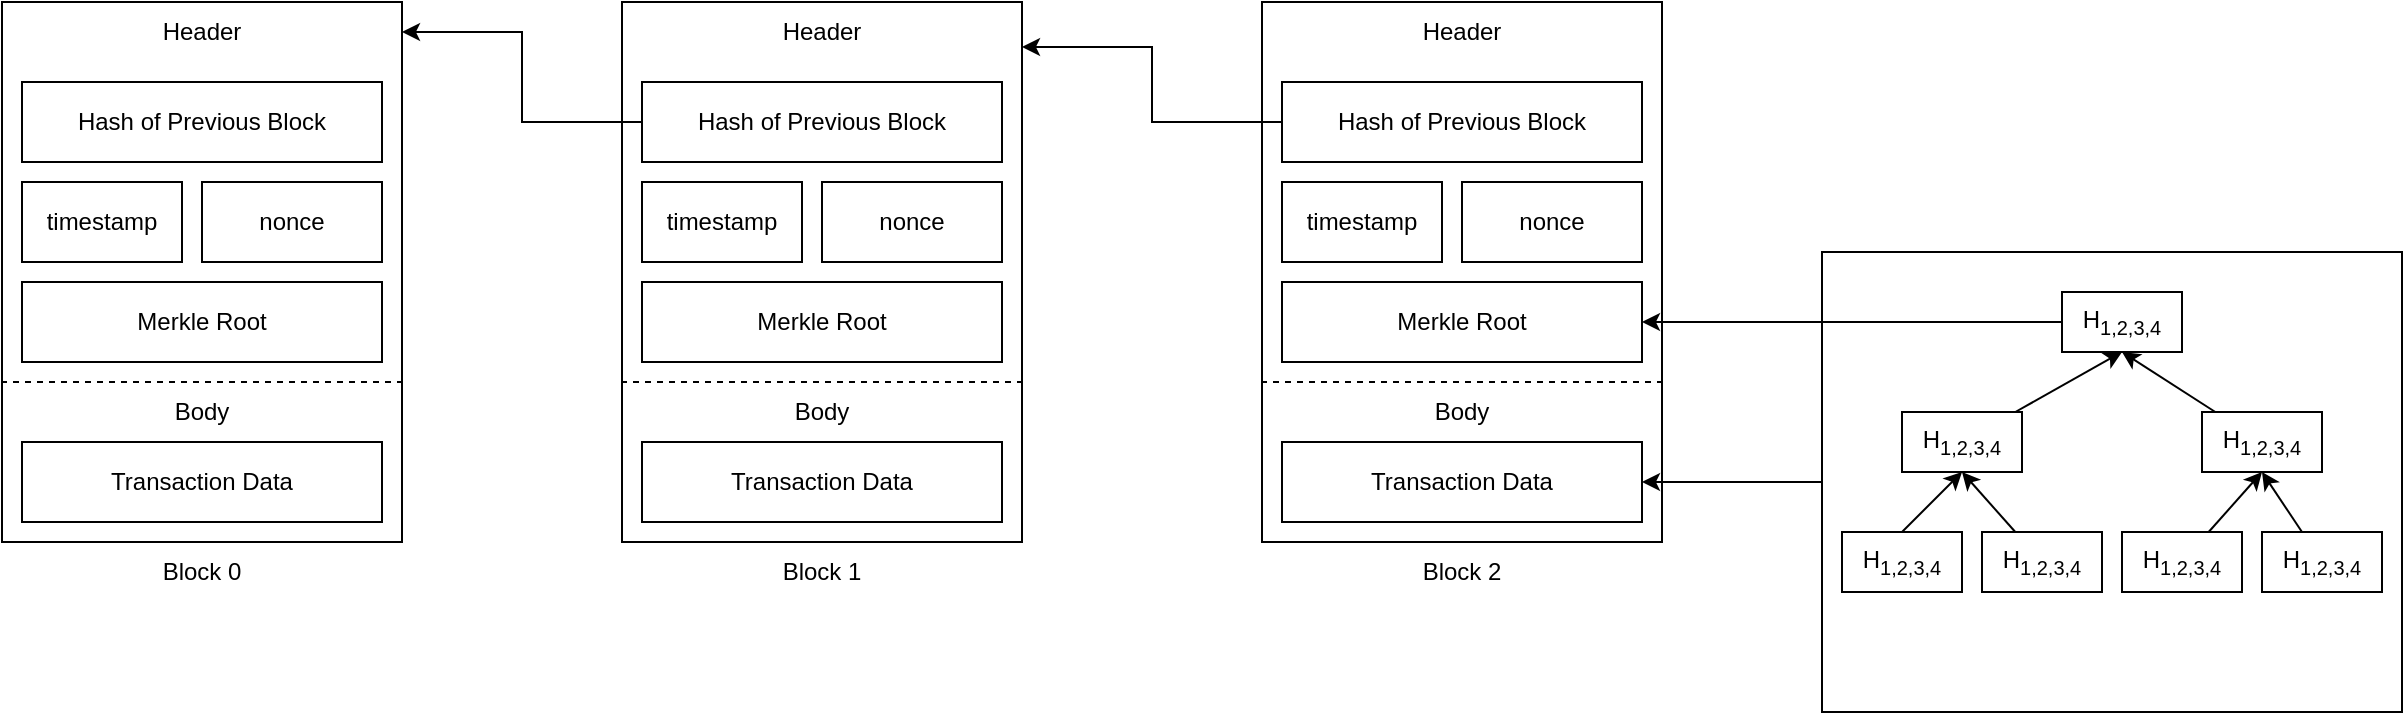 <mxfile version="24.4.10" type="device" pages="5">
  <diagram name="blockchain-structure" id="QiF7iD_ch0okL8sqs4vD">
    <mxGraphModel dx="954" dy="615" grid="1" gridSize="10" guides="1" tooltips="1" connect="1" arrows="1" fold="1" page="1" pageScale="1" pageWidth="850" pageHeight="1100" math="0" shadow="0">
      <root>
        <mxCell id="0" />
        <mxCell id="1" parent="0" />
        <mxCell id="fgdqccTBNxpFupadXma4-4" value="" style="rounded=0;whiteSpace=wrap;html=1;" parent="1" vertex="1">
          <mxGeometry x="40" y="170" width="200" height="270" as="geometry" />
        </mxCell>
        <mxCell id="fgdqccTBNxpFupadXma4-5" value="Header" style="text;html=1;align=center;verticalAlign=middle;whiteSpace=wrap;rounded=0;" parent="1" vertex="1">
          <mxGeometry x="40" y="170" width="200" height="30" as="geometry" />
        </mxCell>
        <mxCell id="fgdqccTBNxpFupadXma4-6" value="Hash of Previous Block" style="rounded=0;whiteSpace=wrap;html=1;" parent="1" vertex="1">
          <mxGeometry x="50" y="210" width="180" height="40" as="geometry" />
        </mxCell>
        <mxCell id="fgdqccTBNxpFupadXma4-7" value="timestamp" style="rounded=0;whiteSpace=wrap;html=1;" parent="1" vertex="1">
          <mxGeometry x="50" y="260" width="80" height="40" as="geometry" />
        </mxCell>
        <mxCell id="fgdqccTBNxpFupadXma4-9" value="nonce" style="rounded=0;whiteSpace=wrap;html=1;" parent="1" vertex="1">
          <mxGeometry x="140" y="260" width="90" height="40" as="geometry" />
        </mxCell>
        <mxCell id="fgdqccTBNxpFupadXma4-10" value="Merkle Root" style="rounded=0;whiteSpace=wrap;html=1;" parent="1" vertex="1">
          <mxGeometry x="50" y="310" width="180" height="40" as="geometry" />
        </mxCell>
        <mxCell id="fgdqccTBNxpFupadXma4-12" style="edgeStyle=orthogonalEdgeStyle;rounded=0;orthogonalLoop=1;jettySize=auto;html=1;exitX=0;exitY=0.75;exitDx=0;exitDy=0;entryX=1;entryY=0.75;entryDx=0;entryDy=0;endArrow=none;endFill=0;dashed=1;" parent="1" source="fgdqccTBNxpFupadXma4-4" target="fgdqccTBNxpFupadXma4-4" edge="1">
          <mxGeometry relative="1" as="geometry">
            <Array as="points">
              <mxPoint x="140" y="360" />
              <mxPoint x="140" y="360" />
            </Array>
          </mxGeometry>
        </mxCell>
        <mxCell id="fgdqccTBNxpFupadXma4-13" value="Body" style="text;html=1;align=center;verticalAlign=middle;whiteSpace=wrap;rounded=0;" parent="1" vertex="1">
          <mxGeometry x="40" y="360" width="200" height="30" as="geometry" />
        </mxCell>
        <mxCell id="fgdqccTBNxpFupadXma4-14" value="Transaction Data" style="rounded=0;whiteSpace=wrap;html=1;" parent="1" vertex="1">
          <mxGeometry x="50" y="390" width="180" height="40" as="geometry" />
        </mxCell>
        <mxCell id="fgdqccTBNxpFupadXma4-15" value="" style="rounded=0;whiteSpace=wrap;html=1;" parent="1" vertex="1">
          <mxGeometry x="350" y="170" width="200" height="270" as="geometry" />
        </mxCell>
        <mxCell id="fgdqccTBNxpFupadXma4-16" value="Header" style="text;html=1;align=center;verticalAlign=middle;whiteSpace=wrap;rounded=0;" parent="1" vertex="1">
          <mxGeometry x="350" y="170" width="200" height="30" as="geometry" />
        </mxCell>
        <mxCell id="fgdqccTBNxpFupadXma4-33" style="edgeStyle=orthogonalEdgeStyle;rounded=0;orthogonalLoop=1;jettySize=auto;html=1;entryX=1;entryY=0.5;entryDx=0;entryDy=0;" parent="1" source="fgdqccTBNxpFupadXma4-17" target="fgdqccTBNxpFupadXma4-5" edge="1">
          <mxGeometry relative="1" as="geometry" />
        </mxCell>
        <mxCell id="fgdqccTBNxpFupadXma4-17" value="Hash of Previous Block" style="rounded=0;whiteSpace=wrap;html=1;" parent="1" vertex="1">
          <mxGeometry x="360" y="210" width="180" height="40" as="geometry" />
        </mxCell>
        <mxCell id="fgdqccTBNxpFupadXma4-18" value="timestamp" style="rounded=0;whiteSpace=wrap;html=1;" parent="1" vertex="1">
          <mxGeometry x="360" y="260" width="80" height="40" as="geometry" />
        </mxCell>
        <mxCell id="fgdqccTBNxpFupadXma4-19" value="nonce" style="rounded=0;whiteSpace=wrap;html=1;" parent="1" vertex="1">
          <mxGeometry x="450" y="260" width="90" height="40" as="geometry" />
        </mxCell>
        <mxCell id="fgdqccTBNxpFupadXma4-20" value="Merkle Root" style="rounded=0;whiteSpace=wrap;html=1;" parent="1" vertex="1">
          <mxGeometry x="360" y="310" width="180" height="40" as="geometry" />
        </mxCell>
        <mxCell id="fgdqccTBNxpFupadXma4-21" style="edgeStyle=orthogonalEdgeStyle;rounded=0;orthogonalLoop=1;jettySize=auto;html=1;exitX=0;exitY=0.75;exitDx=0;exitDy=0;entryX=1;entryY=0.75;entryDx=0;entryDy=0;endArrow=none;endFill=0;dashed=1;" parent="1" source="fgdqccTBNxpFupadXma4-15" target="fgdqccTBNxpFupadXma4-15" edge="1">
          <mxGeometry relative="1" as="geometry">
            <Array as="points">
              <mxPoint x="450" y="360" />
              <mxPoint x="450" y="360" />
            </Array>
          </mxGeometry>
        </mxCell>
        <mxCell id="fgdqccTBNxpFupadXma4-22" value="Body" style="text;html=1;align=center;verticalAlign=middle;whiteSpace=wrap;rounded=0;" parent="1" vertex="1">
          <mxGeometry x="350" y="360" width="200" height="30" as="geometry" />
        </mxCell>
        <mxCell id="fgdqccTBNxpFupadXma4-23" value="Transaction Data" style="rounded=0;whiteSpace=wrap;html=1;" parent="1" vertex="1">
          <mxGeometry x="360" y="390" width="180" height="40" as="geometry" />
        </mxCell>
        <mxCell id="fgdqccTBNxpFupadXma4-24" value="" style="rounded=0;whiteSpace=wrap;html=1;" parent="1" vertex="1">
          <mxGeometry x="670" y="170" width="200" height="270" as="geometry" />
        </mxCell>
        <mxCell id="fgdqccTBNxpFupadXma4-25" value="Header" style="text;html=1;align=center;verticalAlign=middle;whiteSpace=wrap;rounded=0;" parent="1" vertex="1">
          <mxGeometry x="670" y="170" width="200" height="30" as="geometry" />
        </mxCell>
        <mxCell id="fgdqccTBNxpFupadXma4-34" style="edgeStyle=orthogonalEdgeStyle;rounded=0;orthogonalLoop=1;jettySize=auto;html=1;entryX=1;entryY=0.75;entryDx=0;entryDy=0;" parent="1" source="fgdqccTBNxpFupadXma4-26" target="fgdqccTBNxpFupadXma4-16" edge="1">
          <mxGeometry relative="1" as="geometry" />
        </mxCell>
        <mxCell id="fgdqccTBNxpFupadXma4-26" value="Hash of Previous Block" style="rounded=0;whiteSpace=wrap;html=1;" parent="1" vertex="1">
          <mxGeometry x="680" y="210" width="180" height="40" as="geometry" />
        </mxCell>
        <mxCell id="fgdqccTBNxpFupadXma4-27" value="timestamp" style="rounded=0;whiteSpace=wrap;html=1;" parent="1" vertex="1">
          <mxGeometry x="680" y="260" width="80" height="40" as="geometry" />
        </mxCell>
        <mxCell id="fgdqccTBNxpFupadXma4-28" value="nonce" style="rounded=0;whiteSpace=wrap;html=1;" parent="1" vertex="1">
          <mxGeometry x="770" y="260" width="90" height="40" as="geometry" />
        </mxCell>
        <mxCell id="fgdqccTBNxpFupadXma4-29" value="Merkle Root" style="rounded=0;whiteSpace=wrap;html=1;" parent="1" vertex="1">
          <mxGeometry x="680" y="310" width="180" height="40" as="geometry" />
        </mxCell>
        <mxCell id="fgdqccTBNxpFupadXma4-30" style="edgeStyle=orthogonalEdgeStyle;rounded=0;orthogonalLoop=1;jettySize=auto;html=1;exitX=0;exitY=0.75;exitDx=0;exitDy=0;entryX=1;entryY=0.75;entryDx=0;entryDy=0;endArrow=none;endFill=0;dashed=1;" parent="1" source="fgdqccTBNxpFupadXma4-24" target="fgdqccTBNxpFupadXma4-24" edge="1">
          <mxGeometry relative="1" as="geometry">
            <Array as="points">
              <mxPoint x="770" y="360" />
              <mxPoint x="770" y="360" />
            </Array>
          </mxGeometry>
        </mxCell>
        <mxCell id="fgdqccTBNxpFupadXma4-31" value="Body" style="text;html=1;align=center;verticalAlign=middle;whiteSpace=wrap;rounded=0;" parent="1" vertex="1">
          <mxGeometry x="670" y="360" width="200" height="30" as="geometry" />
        </mxCell>
        <mxCell id="fgdqccTBNxpFupadXma4-32" value="Transaction Data" style="rounded=0;whiteSpace=wrap;html=1;" parent="1" vertex="1">
          <mxGeometry x="680" y="390" width="180" height="40" as="geometry" />
        </mxCell>
        <mxCell id="fgdqccTBNxpFupadXma4-50" style="edgeStyle=orthogonalEdgeStyle;rounded=0;orthogonalLoop=1;jettySize=auto;html=1;entryX=1;entryY=0.5;entryDx=0;entryDy=0;" parent="1" source="fgdqccTBNxpFupadXma4-35" target="fgdqccTBNxpFupadXma4-32" edge="1">
          <mxGeometry relative="1" as="geometry" />
        </mxCell>
        <mxCell id="fgdqccTBNxpFupadXma4-35" value="" style="rounded=0;whiteSpace=wrap;html=1;" parent="1" vertex="1">
          <mxGeometry x="950" y="295" width="290" height="230" as="geometry" />
        </mxCell>
        <mxCell id="fgdqccTBNxpFupadXma4-49" style="edgeStyle=orthogonalEdgeStyle;rounded=0;orthogonalLoop=1;jettySize=auto;html=1;entryX=1;entryY=0.5;entryDx=0;entryDy=0;" parent="1" source="fgdqccTBNxpFupadXma4-36" target="fgdqccTBNxpFupadXma4-29" edge="1">
          <mxGeometry relative="1" as="geometry" />
        </mxCell>
        <mxCell id="fgdqccTBNxpFupadXma4-36" value="H&lt;sub&gt;1,2,3,4&lt;/sub&gt;" style="rounded=0;whiteSpace=wrap;html=1;" parent="1" vertex="1">
          <mxGeometry x="1070" y="315" width="60" height="30" as="geometry" />
        </mxCell>
        <mxCell id="fgdqccTBNxpFupadXma4-47" style="rounded=0;orthogonalLoop=1;jettySize=auto;html=1;entryX=0.5;entryY=1;entryDx=0;entryDy=0;" parent="1" source="fgdqccTBNxpFupadXma4-37" target="fgdqccTBNxpFupadXma4-36" edge="1">
          <mxGeometry relative="1" as="geometry" />
        </mxCell>
        <mxCell id="fgdqccTBNxpFupadXma4-37" value="H&lt;sub&gt;1,2,3,4&lt;/sub&gt;" style="rounded=0;whiteSpace=wrap;html=1;" parent="1" vertex="1">
          <mxGeometry x="990" y="375" width="60" height="30" as="geometry" />
        </mxCell>
        <mxCell id="fgdqccTBNxpFupadXma4-48" style="rounded=0;orthogonalLoop=1;jettySize=auto;html=1;" parent="1" source="fgdqccTBNxpFupadXma4-38" edge="1">
          <mxGeometry relative="1" as="geometry">
            <mxPoint x="1100" y="345" as="targetPoint" />
          </mxGeometry>
        </mxCell>
        <mxCell id="fgdqccTBNxpFupadXma4-38" value="H&lt;sub&gt;1,2,3,4&lt;/sub&gt;" style="rounded=0;whiteSpace=wrap;html=1;" parent="1" vertex="1">
          <mxGeometry x="1140" y="375" width="60" height="30" as="geometry" />
        </mxCell>
        <mxCell id="fgdqccTBNxpFupadXma4-43" style="rounded=0;orthogonalLoop=1;jettySize=auto;html=1;exitX=0.5;exitY=0;exitDx=0;exitDy=0;entryX=0.5;entryY=1;entryDx=0;entryDy=0;" parent="1" source="fgdqccTBNxpFupadXma4-39" target="fgdqccTBNxpFupadXma4-37" edge="1">
          <mxGeometry relative="1" as="geometry" />
        </mxCell>
        <mxCell id="fgdqccTBNxpFupadXma4-39" value="H&lt;sub&gt;1,2,3,4&lt;/sub&gt;" style="rounded=0;whiteSpace=wrap;html=1;" parent="1" vertex="1">
          <mxGeometry x="960" y="435" width="60" height="30" as="geometry" />
        </mxCell>
        <mxCell id="fgdqccTBNxpFupadXma4-44" style="rounded=0;orthogonalLoop=1;jettySize=auto;html=1;entryX=0.5;entryY=1;entryDx=0;entryDy=0;" parent="1" source="fgdqccTBNxpFupadXma4-40" target="fgdqccTBNxpFupadXma4-37" edge="1">
          <mxGeometry relative="1" as="geometry" />
        </mxCell>
        <mxCell id="fgdqccTBNxpFupadXma4-40" value="H&lt;sub&gt;1,2,3,4&lt;/sub&gt;" style="rounded=0;whiteSpace=wrap;html=1;" parent="1" vertex="1">
          <mxGeometry x="1030" y="435" width="60" height="30" as="geometry" />
        </mxCell>
        <mxCell id="fgdqccTBNxpFupadXma4-45" style="rounded=0;orthogonalLoop=1;jettySize=auto;html=1;entryX=0.5;entryY=1;entryDx=0;entryDy=0;" parent="1" source="fgdqccTBNxpFupadXma4-41" target="fgdqccTBNxpFupadXma4-38" edge="1">
          <mxGeometry relative="1" as="geometry" />
        </mxCell>
        <mxCell id="fgdqccTBNxpFupadXma4-41" value="H&lt;sub&gt;1,2,3,4&lt;/sub&gt;" style="rounded=0;whiteSpace=wrap;html=1;" parent="1" vertex="1">
          <mxGeometry x="1100" y="435" width="60" height="30" as="geometry" />
        </mxCell>
        <mxCell id="fgdqccTBNxpFupadXma4-46" style="rounded=0;orthogonalLoop=1;jettySize=auto;html=1;" parent="1" source="fgdqccTBNxpFupadXma4-42" edge="1">
          <mxGeometry relative="1" as="geometry">
            <mxPoint x="1170" y="405" as="targetPoint" />
          </mxGeometry>
        </mxCell>
        <mxCell id="fgdqccTBNxpFupadXma4-42" value="H&lt;sub&gt;1,2,3,4&lt;/sub&gt;" style="rounded=0;whiteSpace=wrap;html=1;" parent="1" vertex="1">
          <mxGeometry x="1170" y="435" width="60" height="30" as="geometry" />
        </mxCell>
        <mxCell id="fgdqccTBNxpFupadXma4-51" value="Block 0" style="text;html=1;align=center;verticalAlign=middle;whiteSpace=wrap;rounded=0;" parent="1" vertex="1">
          <mxGeometry x="40" y="440" width="200" height="30" as="geometry" />
        </mxCell>
        <mxCell id="fgdqccTBNxpFupadXma4-52" value="Block 1" style="text;html=1;align=center;verticalAlign=middle;whiteSpace=wrap;rounded=0;" parent="1" vertex="1">
          <mxGeometry x="350" y="440" width="200" height="30" as="geometry" />
        </mxCell>
        <mxCell id="fgdqccTBNxpFupadXma4-53" value="Block 2" style="text;html=1;align=center;verticalAlign=middle;whiteSpace=wrap;rounded=0;" parent="1" vertex="1">
          <mxGeometry x="670" y="440" width="200" height="30" as="geometry" />
        </mxCell>
      </root>
    </mxGraphModel>
  </diagram>
  <diagram id="cXF4co5SehNUXvBIv5jW" name="contract">
    <mxGraphModel dx="954" dy="615" grid="1" gridSize="10" guides="1" tooltips="1" connect="1" arrows="1" fold="1" page="1" pageScale="1" pageWidth="850" pageHeight="1100" math="0" shadow="0">
      <root>
        <mxCell id="0" />
        <mxCell id="1" parent="0" />
        <mxCell id="LbyZZ55UxZaOrSsEbHI2-1" value="" style="rounded=1;whiteSpace=wrap;html=1;glass=0;" parent="1" vertex="1">
          <mxGeometry x="70" y="140" width="270" height="230" as="geometry" />
        </mxCell>
        <mxCell id="LbyZZ55UxZaOrSsEbHI2-2" value="Storage" style="shape=cylinder3;whiteSpace=wrap;html=1;boundedLbl=1;backgroundOutline=1;size=15;" parent="1" vertex="1">
          <mxGeometry x="210" y="210" width="120" height="140" as="geometry" />
        </mxCell>
        <mxCell id="LbyZZ55UxZaOrSsEbHI2-3" value="Bytecode" style="shape=note;size=20;whiteSpace=wrap;html=1;" parent="1" vertex="1">
          <mxGeometry x="80" y="210" width="100" height="130" as="geometry" />
        </mxCell>
        <mxCell id="LbyZZ55UxZaOrSsEbHI2-4" value="Smart contract" style="text;html=1;align=center;verticalAlign=middle;whiteSpace=wrap;rounded=0;" parent="1" vertex="1">
          <mxGeometry x="80" y="150" width="250" height="30" as="geometry" />
        </mxCell>
      </root>
    </mxGraphModel>
  </diagram>
  <diagram id="TT177aMrl5UQK0Amb3ta" name="bundler">
    <mxGraphModel dx="1804" dy="615" grid="1" gridSize="10" guides="1" tooltips="1" connect="1" arrows="1" fold="1" page="1" pageScale="1" pageWidth="850" pageHeight="1100" math="0" shadow="0">
      <root>
        <mxCell id="0" />
        <mxCell id="1" parent="0" />
        <mxCell id="wLdL2Q7jRbDA0VxHiPzM-47" value="" style="rounded=0;whiteSpace=wrap;html=1;" parent="1" vertex="1">
          <mxGeometry x="550" y="430" width="260" height="140" as="geometry" />
        </mxCell>
        <mxCell id="wLdL2Q7jRbDA0VxHiPzM-4" value="" style="sketch=0;outlineConnect=0;fontColor=#232F3E;gradientColor=none;fillColor=#232F3D;strokeColor=none;dashed=0;verticalLabelPosition=bottom;verticalAlign=top;align=center;html=1;fontSize=12;fontStyle=0;aspect=fixed;pointerEvents=1;shape=mxgraph.aws4.source_code;" parent="1" vertex="1">
          <mxGeometry x="50" y="210" width="29.23" height="40" as="geometry" />
        </mxCell>
        <mxCell id="wLdL2Q7jRbDA0VxHiPzM-5" value="" style="sketch=0;outlineConnect=0;fontColor=#232F3E;gradientColor=none;fillColor=#232F3D;strokeColor=none;dashed=0;verticalLabelPosition=bottom;verticalAlign=top;align=center;html=1;fontSize=12;fontStyle=0;aspect=fixed;pointerEvents=1;shape=mxgraph.aws4.source_code;" parent="1" vertex="1">
          <mxGeometry x="100" y="210" width="29.23" height="40" as="geometry" />
        </mxCell>
        <mxCell id="wLdL2Q7jRbDA0VxHiPzM-6" value="" style="sketch=0;outlineConnect=0;fontColor=#232F3E;gradientColor=none;fillColor=#232F3D;strokeColor=none;dashed=0;verticalLabelPosition=bottom;verticalAlign=top;align=center;html=1;fontSize=12;fontStyle=0;aspect=fixed;pointerEvents=1;shape=mxgraph.aws4.source_code;" parent="1" vertex="1">
          <mxGeometry x="150.38" y="210" width="29.23" height="40" as="geometry" />
        </mxCell>
        <mxCell id="wLdL2Q7jRbDA0VxHiPzM-7" value="" style="sketch=0;outlineConnect=0;fontColor=#232F3E;gradientColor=none;fillColor=#232F3D;strokeColor=none;dashed=0;verticalLabelPosition=bottom;verticalAlign=top;align=center;html=1;fontSize=12;fontStyle=0;aspect=fixed;pointerEvents=1;shape=mxgraph.aws4.source_code;" parent="1" vertex="1">
          <mxGeometry x="200" y="210" width="29.23" height="40" as="geometry" />
        </mxCell>
        <mxCell id="wLdL2Q7jRbDA0VxHiPzM-8" value="" style="html=1;verticalLabelPosition=bottom;align=center;labelBackgroundColor=#ffffff;verticalAlign=top;strokeWidth=2;strokeColor=#0080F0;shadow=0;dashed=0;shape=mxgraph.ios7.icons.user;" parent="1" vertex="1">
          <mxGeometry x="370" y="215" width="30" height="30" as="geometry" />
        </mxCell>
        <mxCell id="wLdL2Q7jRbDA0VxHiPzM-16" style="edgeStyle=orthogonalEdgeStyle;rounded=0;orthogonalLoop=1;jettySize=auto;html=1;" parent="1" source="wLdL2Q7jRbDA0VxHiPzM-9" target="wLdL2Q7jRbDA0VxHiPzM-6" edge="1">
          <mxGeometry relative="1" as="geometry">
            <Array as="points">
              <mxPoint x="430" y="290" />
              <mxPoint x="165" y="290" />
            </Array>
          </mxGeometry>
        </mxCell>
        <mxCell id="wLdL2Q7jRbDA0VxHiPzM-9" value="" style="html=1;verticalLabelPosition=bottom;align=center;labelBackgroundColor=#ffffff;verticalAlign=top;strokeWidth=2;strokeColor=#0080F0;shadow=0;dashed=0;shape=mxgraph.ios7.icons.user;" parent="1" vertex="1">
          <mxGeometry x="415" y="215" width="30" height="30" as="geometry" />
        </mxCell>
        <mxCell id="wLdL2Q7jRbDA0VxHiPzM-17" style="edgeStyle=orthogonalEdgeStyle;rounded=0;orthogonalLoop=1;jettySize=auto;html=1;" parent="1" source="wLdL2Q7jRbDA0VxHiPzM-10" target="wLdL2Q7jRbDA0VxHiPzM-5" edge="1">
          <mxGeometry relative="1" as="geometry">
            <Array as="points">
              <mxPoint x="475" y="310" />
              <mxPoint x="115" y="310" />
            </Array>
          </mxGeometry>
        </mxCell>
        <mxCell id="wLdL2Q7jRbDA0VxHiPzM-10" value="" style="html=1;verticalLabelPosition=bottom;align=center;labelBackgroundColor=#ffffff;verticalAlign=top;strokeWidth=2;strokeColor=#0080F0;shadow=0;dashed=0;shape=mxgraph.ios7.icons.user;" parent="1" vertex="1">
          <mxGeometry x="460" y="215" width="30" height="30" as="geometry" />
        </mxCell>
        <mxCell id="wLdL2Q7jRbDA0VxHiPzM-18" style="edgeStyle=orthogonalEdgeStyle;rounded=0;orthogonalLoop=1;jettySize=auto;html=1;" parent="1" source="wLdL2Q7jRbDA0VxHiPzM-11" target="wLdL2Q7jRbDA0VxHiPzM-4" edge="1">
          <mxGeometry relative="1" as="geometry">
            <Array as="points">
              <mxPoint x="520" y="330" />
              <mxPoint x="65" y="330" />
            </Array>
          </mxGeometry>
        </mxCell>
        <mxCell id="wLdL2Q7jRbDA0VxHiPzM-11" value="" style="html=1;verticalLabelPosition=bottom;align=center;labelBackgroundColor=#ffffff;verticalAlign=top;strokeWidth=2;strokeColor=#0080F0;shadow=0;dashed=0;shape=mxgraph.ios7.icons.user;" parent="1" vertex="1">
          <mxGeometry x="505" y="215" width="30" height="30" as="geometry" />
        </mxCell>
        <mxCell id="wLdL2Q7jRbDA0VxHiPzM-14" style="edgeStyle=orthogonalEdgeStyle;rounded=0;orthogonalLoop=1;jettySize=auto;html=1;" parent="1" source="wLdL2Q7jRbDA0VxHiPzM-8" target="wLdL2Q7jRbDA0VxHiPzM-7" edge="1">
          <mxGeometry relative="1" as="geometry">
            <Array as="points">
              <mxPoint x="290" y="230" />
              <mxPoint x="290" y="230" />
            </Array>
          </mxGeometry>
        </mxCell>
        <mxCell id="wLdL2Q7jRbDA0VxHiPzM-41" style="edgeStyle=orthogonalEdgeStyle;rounded=0;orthogonalLoop=1;jettySize=auto;html=1;entryX=0;entryY=0.5;entryDx=0;entryDy=0;" parent="1" source="wLdL2Q7jRbDA0VxHiPzM-19" target="wLdL2Q7jRbDA0VxHiPzM-23" edge="1">
          <mxGeometry relative="1" as="geometry" />
        </mxCell>
        <mxCell id="wLdL2Q7jRbDA0VxHiPzM-19" value="" style="html=1;whiteSpace=wrap;shape=isoCube2;backgroundOutline=1;isoAngle=15;" parent="1" vertex="1">
          <mxGeometry x="-10" y="460" width="80" height="80" as="geometry" />
        </mxCell>
        <mxCell id="wLdL2Q7jRbDA0VxHiPzM-21" style="edgeStyle=orthogonalEdgeStyle;rounded=0;orthogonalLoop=1;jettySize=auto;html=1;entryX=0.5;entryY=0;entryDx=0;entryDy=0;entryPerimeter=0;" parent="1" target="wLdL2Q7jRbDA0VxHiPzM-19" edge="1">
          <mxGeometry relative="1" as="geometry">
            <mxPoint x="30" y="270" as="sourcePoint" />
            <Array as="points">
              <mxPoint x="30" y="310" />
              <mxPoint x="30" y="310" />
            </Array>
          </mxGeometry>
        </mxCell>
        <mxCell id="wLdL2Q7jRbDA0VxHiPzM-52" style="edgeStyle=orthogonalEdgeStyle;rounded=0;orthogonalLoop=1;jettySize=auto;html=1;entryX=0;entryY=0.5;entryDx=0;entryDy=0;" parent="1" source="wLdL2Q7jRbDA0VxHiPzM-23" target="wLdL2Q7jRbDA0VxHiPzM-47" edge="1">
          <mxGeometry relative="1" as="geometry" />
        </mxCell>
        <mxCell id="wLdL2Q7jRbDA0VxHiPzM-23" value="Bundle transaction" style="swimlane;whiteSpace=wrap;html=1;" parent="1" vertex="1">
          <mxGeometry x="229.23" y="430" width="240" height="140" as="geometry" />
        </mxCell>
        <mxCell id="wLdL2Q7jRbDA0VxHiPzM-24" value="" style="sketch=0;outlineConnect=0;fontColor=#232F3E;gradientColor=none;fillColor=#232F3D;strokeColor=none;dashed=0;verticalLabelPosition=bottom;verticalAlign=top;align=center;html=1;fontSize=12;fontStyle=0;aspect=fixed;pointerEvents=1;shape=mxgraph.aws4.source_code;" parent="wLdL2Q7jRbDA0VxHiPzM-23" vertex="1">
          <mxGeometry x="45.39" y="80" width="29.23" height="40" as="geometry" />
        </mxCell>
        <mxCell id="wLdL2Q7jRbDA0VxHiPzM-25" value="" style="sketch=0;outlineConnect=0;fontColor=#232F3E;gradientColor=none;fillColor=#232F3D;strokeColor=none;dashed=0;verticalLabelPosition=bottom;verticalAlign=top;align=center;html=1;fontSize=12;fontStyle=0;aspect=fixed;pointerEvents=1;shape=mxgraph.aws4.source_code;" parent="wLdL2Q7jRbDA0VxHiPzM-23" vertex="1">
          <mxGeometry x="85.39" y="80" width="29.23" height="40" as="geometry" />
        </mxCell>
        <mxCell id="wLdL2Q7jRbDA0VxHiPzM-26" value="" style="sketch=0;outlineConnect=0;fontColor=#232F3E;gradientColor=none;fillColor=#232F3D;strokeColor=none;dashed=0;verticalLabelPosition=bottom;verticalAlign=top;align=center;html=1;fontSize=12;fontStyle=0;aspect=fixed;pointerEvents=1;shape=mxgraph.aws4.source_code;" parent="wLdL2Q7jRbDA0VxHiPzM-23" vertex="1">
          <mxGeometry x="125.39" y="80" width="29.23" height="40" as="geometry" />
        </mxCell>
        <mxCell id="wLdL2Q7jRbDA0VxHiPzM-27" value="" style="sketch=0;outlineConnect=0;fontColor=#232F3E;gradientColor=none;fillColor=#232F3D;strokeColor=none;dashed=0;verticalLabelPosition=bottom;verticalAlign=top;align=center;html=1;fontSize=12;fontStyle=0;aspect=fixed;pointerEvents=1;shape=mxgraph.aws4.source_code;" parent="wLdL2Q7jRbDA0VxHiPzM-23" vertex="1">
          <mxGeometry x="165.39" y="80" width="29.23" height="40" as="geometry" />
        </mxCell>
        <mxCell id="wLdL2Q7jRbDA0VxHiPzM-42" value="User operation" style="text;html=1;align=center;verticalAlign=middle;whiteSpace=wrap;rounded=0;" parent="wLdL2Q7jRbDA0VxHiPzM-23" vertex="1">
          <mxGeometry y="30" width="240" height="30" as="geometry" />
        </mxCell>
        <mxCell id="wLdL2Q7jRbDA0VxHiPzM-33" value="User operation mempool" style="swimlane;whiteSpace=wrap;html=1;" parent="1" vertex="1">
          <mxGeometry x="10" y="130" width="240" height="140" as="geometry" />
        </mxCell>
        <mxCell id="wLdL2Q7jRbDA0VxHiPzM-38" value="User operation" style="text;html=1;align=center;verticalAlign=middle;whiteSpace=wrap;rounded=0;" parent="wLdL2Q7jRbDA0VxHiPzM-33" vertex="1">
          <mxGeometry y="30" width="240" height="30" as="geometry" />
        </mxCell>
        <mxCell id="wLdL2Q7jRbDA0VxHiPzM-39" value="User" style="text;html=1;align=center;verticalAlign=middle;whiteSpace=wrap;rounded=0;" parent="1" vertex="1">
          <mxGeometry x="360" y="170" width="60" height="30" as="geometry" />
        </mxCell>
        <mxCell id="wLdL2Q7jRbDA0VxHiPzM-43" value="&lt;b&gt;Bundler&lt;/b&gt;" style="text;html=1;align=center;verticalAlign=middle;whiteSpace=wrap;rounded=0;" parent="1" vertex="1">
          <mxGeometry y="550" width="60" height="30" as="geometry" />
        </mxCell>
        <mxCell id="wLdL2Q7jRbDA0VxHiPzM-44" value="" style="html=1;whiteSpace=wrap;shape=isoCube2;backgroundOutline=1;isoAngle=15;" parent="1" vertex="1">
          <mxGeometry x="570" y="510" width="50" height="50" as="geometry" />
        </mxCell>
        <mxCell id="wLdL2Q7jRbDA0VxHiPzM-48" value="" style="html=1;whiteSpace=wrap;shape=isoCube2;backgroundOutline=1;isoAngle=15;" parent="1" vertex="1">
          <mxGeometry x="630" y="510" width="50" height="50" as="geometry" />
        </mxCell>
        <mxCell id="wLdL2Q7jRbDA0VxHiPzM-49" value="" style="html=1;whiteSpace=wrap;shape=isoCube2;backgroundOutline=1;isoAngle=15;" parent="1" vertex="1">
          <mxGeometry x="690" y="510" width="50" height="50" as="geometry" />
        </mxCell>
        <mxCell id="wLdL2Q7jRbDA0VxHiPzM-50" value="" style="html=1;whiteSpace=wrap;shape=isoCube2;backgroundOutline=1;isoAngle=15;" parent="1" vertex="1">
          <mxGeometry x="750" y="510" width="50" height="50" as="geometry" />
        </mxCell>
        <mxCell id="wLdL2Q7jRbDA0VxHiPzM-51" value="Blockchain" style="text;html=1;align=center;verticalAlign=middle;whiteSpace=wrap;rounded=0;" parent="1" vertex="1">
          <mxGeometry x="560" y="440" width="240" height="30" as="geometry" />
        </mxCell>
      </root>
    </mxGraphModel>
  </diagram>
  <diagram id="fLHUrGlUSGBCMtStWMzJ" name="account">
    <mxGraphModel dx="954" dy="615" grid="1" gridSize="10" guides="1" tooltips="1" connect="1" arrows="1" fold="1" page="1" pageScale="1" pageWidth="850" pageHeight="1100" math="0" shadow="0">
      <root>
        <mxCell id="0" />
        <mxCell id="1" parent="0" />
        <mxCell id="WGqHPpoZusR-Mju0BPGI-11" value="" style="rounded=0;whiteSpace=wrap;html=1;" parent="1" vertex="1">
          <mxGeometry x="400" y="160" width="210" height="220" as="geometry" />
        </mxCell>
        <mxCell id="WGqHPpoZusR-Mju0BPGI-1" value="" style="rounded=0;whiteSpace=wrap;html=1;" parent="1" vertex="1">
          <mxGeometry x="80" y="160" width="250" height="220" as="geometry" />
        </mxCell>
        <mxCell id="WGqHPpoZusR-Mju0BPGI-18" style="edgeStyle=orthogonalEdgeStyle;rounded=0;orthogonalLoop=1;jettySize=auto;html=1;entryX=0.5;entryY=1;entryDx=0;entryDy=0;" parent="1" source="WGqHPpoZusR-Mju0BPGI-5" target="WGqHPpoZusR-Mju0BPGI-6" edge="1">
          <mxGeometry relative="1" as="geometry" />
        </mxCell>
        <mxCell id="WGqHPpoZusR-Mju0BPGI-5" value="Private key" style="rounded=0;whiteSpace=wrap;html=1;" parent="1" vertex="1">
          <mxGeometry x="90" y="340" width="90" height="30" as="geometry" />
        </mxCell>
        <mxCell id="WGqHPpoZusR-Mju0BPGI-19" style="edgeStyle=orthogonalEdgeStyle;rounded=0;orthogonalLoop=1;jettySize=auto;html=1;" parent="1" source="WGqHPpoZusR-Mju0BPGI-6" target="WGqHPpoZusR-Mju0BPGI-7" edge="1">
          <mxGeometry relative="1" as="geometry" />
        </mxCell>
        <mxCell id="WGqHPpoZusR-Mju0BPGI-6" value="Public key" style="rounded=0;whiteSpace=wrap;html=1;" parent="1" vertex="1">
          <mxGeometry x="90" y="280" width="90" height="30" as="geometry" />
        </mxCell>
        <mxCell id="WGqHPpoZusR-Mju0BPGI-7" value="Address" style="rounded=0;whiteSpace=wrap;html=1;" parent="1" vertex="1">
          <mxGeometry x="90" y="220" width="90" height="30" as="geometry" />
        </mxCell>
        <mxCell id="WGqHPpoZusR-Mju0BPGI-8" value="" style="rounded=1;whiteSpace=wrap;html=1;dashed=1;" parent="1" vertex="1">
          <mxGeometry x="200" y="220" width="120" height="150" as="geometry" />
        </mxCell>
        <mxCell id="WGqHPpoZusR-Mju0BPGI-17" style="edgeStyle=orthogonalEdgeStyle;rounded=0;orthogonalLoop=1;jettySize=auto;html=1;entryX=0;entryY=0.5;entryDx=0;entryDy=0;" parent="1" source="WGqHPpoZusR-Mju0BPGI-9" target="WGqHPpoZusR-Mju0BPGI-12" edge="1">
          <mxGeometry relative="1" as="geometry" />
        </mxCell>
        <mxCell id="WGqHPpoZusR-Mju0BPGI-9" value="Nonce" style="text;html=1;align=center;verticalAlign=middle;whiteSpace=wrap;rounded=0;" parent="1" vertex="1">
          <mxGeometry x="220" y="235" width="80" height="30" as="geometry" />
        </mxCell>
        <mxCell id="WGqHPpoZusR-Mju0BPGI-10" value="Balance" style="text;html=1;align=center;verticalAlign=middle;whiteSpace=wrap;rounded=0;" parent="1" vertex="1">
          <mxGeometry x="220" y="270" width="80" height="30" as="geometry" />
        </mxCell>
        <mxCell id="WGqHPpoZusR-Mju0BPGI-12" value="Address" style="rounded=0;whiteSpace=wrap;html=1;" parent="1" vertex="1">
          <mxGeometry x="480" y="235" width="90" height="30" as="geometry" />
        </mxCell>
        <mxCell id="WGqHPpoZusR-Mju0BPGI-13" value="Storage" style="shape=cylinder3;whiteSpace=wrap;html=1;boundedLbl=1;backgroundOutline=1;size=15;" parent="1" vertex="1">
          <mxGeometry x="410" y="300" width="60" height="70" as="geometry" />
        </mxCell>
        <mxCell id="WGqHPpoZusR-Mju0BPGI-14" value="Code" style="shape=note;size=20;whiteSpace=wrap;html=1;" parent="1" vertex="1">
          <mxGeometry x="530" y="297.5" width="70" height="75" as="geometry" />
        </mxCell>
        <mxCell id="WGqHPpoZusR-Mju0BPGI-15" value="EOA" style="text;html=1;align=center;verticalAlign=middle;whiteSpace=wrap;rounded=0;" parent="1" vertex="1">
          <mxGeometry x="90" y="170" width="230" height="30" as="geometry" />
        </mxCell>
        <mxCell id="WGqHPpoZusR-Mju0BPGI-16" value="Contract account" style="text;html=1;align=center;verticalAlign=middle;whiteSpace=wrap;rounded=0;" parent="1" vertex="1">
          <mxGeometry x="410" y="170" width="190" height="30" as="geometry" />
        </mxCell>
      </root>
    </mxGraphModel>
  </diagram>
  <diagram id="4ZAqbjOQz8FWC8oA7JAi" name="general-usecase-diagram">
    <mxGraphModel dx="1272" dy="820" grid="1" gridSize="10" guides="1" tooltips="1" connect="1" arrows="1" fold="1" page="1" pageScale="1" pageWidth="850" pageHeight="1100" math="0" shadow="0">
      <root>
        <mxCell id="0" />
        <mxCell id="1" parent="0" />
        <mxCell id="ZFsh0ZLvRxzmrxNl8O5X-1" value="Genral use case diagram" style="shape=umlFrame;whiteSpace=wrap;html=1;pointerEvents=0;recursiveResize=0;container=1;collapsible=0;width=170;height=40;" parent="1" vertex="1">
          <mxGeometry x="300" y="250" width="500" height="480" as="geometry" />
        </mxCell>
        <mxCell id="ZFsh0ZLvRxzmrxNl8O5X-10" value="connect wallet" style="ellipse;whiteSpace=wrap;html=1;" parent="ZFsh0ZLvRxzmrxNl8O5X-1" vertex="1">
          <mxGeometry x="300" y="10" width="100" height="60" as="geometry" />
        </mxCell>
        <mxCell id="Im8O1zPcgEDNn3PiCOfW-2" value="Send assets" style="ellipse;whiteSpace=wrap;html=1;" parent="ZFsh0ZLvRxzmrxNl8O5X-1" vertex="1">
          <mxGeometry x="230" y="400" width="100" height="60" as="geometry" />
        </mxCell>
        <mxCell id="Im8O1zPcgEDNn3PiCOfW-8" value="Submit new owner" style="ellipse;whiteSpace=wrap;html=1;" parent="ZFsh0ZLvRxzmrxNl8O5X-1" vertex="1">
          <mxGeometry x="160" y="270" width="100" height="60" as="geometry" />
        </mxCell>
        <mxCell id="Im8O1zPcgEDNn3PiCOfW-11" value="Generate proof" style="ellipse;whiteSpace=wrap;html=1;" parent="ZFsh0ZLvRxzmrxNl8O5X-1" vertex="1">
          <mxGeometry x="30" y="370" width="100" height="60" as="geometry" />
        </mxCell>
        <mxCell id="Im8O1zPcgEDNn3PiCOfW-13" value="Confirm change owner using proof provided by guardian" style="ellipse;whiteSpace=wrap;html=1;" parent="ZFsh0ZLvRxzmrxNl8O5X-1" vertex="1">
          <mxGeometry x="225" y="90" width="130" height="100" as="geometry" />
        </mxCell>
        <mxCell id="Im8O1zPcgEDNn3PiCOfW-15" value="change owner" style="ellipse;whiteSpace=wrap;html=1;" parent="ZFsh0ZLvRxzmrxNl8O5X-1" vertex="1">
          <mxGeometry x="40" y="130" width="100" height="60" as="geometry" />
        </mxCell>
        <mxCell id="Im8O1zPcgEDNn3PiCOfW-24" value="setup guardians" style="ellipse;whiteSpace=wrap;html=1;" parent="ZFsh0ZLvRxzmrxNl8O5X-1" vertex="1">
          <mxGeometry x="380" y="100" width="100" height="60" as="geometry" />
        </mxCell>
        <mxCell id="9ElRC3TbfxbRGwUvC5Vp-1" value="disconnect wallet" style="ellipse;whiteSpace=wrap;html=1;" parent="ZFsh0ZLvRxzmrxNl8O5X-1" vertex="1">
          <mxGeometry x="170" y="30" width="100" height="60" as="geometry" />
        </mxCell>
        <mxCell id="Im8O1zPcgEDNn3PiCOfW-17" value="Interact with guardian contract" style="ellipse;whiteSpace=wrap;html=1;" parent="ZFsh0ZLvRxzmrxNl8O5X-1" vertex="1">
          <mxGeometry x="335" y="220" width="100" height="60" as="geometry" />
        </mxCell>
        <mxCell id="P0TujuDysfRPxssTVFCL-1" style="rounded=0;orthogonalLoop=1;jettySize=auto;html=1;entryX=1;entryY=1;entryDx=0;entryDy=0;endArrow=none;endFill=0;strokeWidth=1;startArrow=block;startFill=0;" parent="ZFsh0ZLvRxzmrxNl8O5X-1" source="Im8O1zPcgEDNn3PiCOfW-17" target="Im8O1zPcgEDNn3PiCOfW-13" edge="1">
          <mxGeometry relative="1" as="geometry" />
        </mxCell>
        <mxCell id="P0TujuDysfRPxssTVFCL-2" style="rounded=0;orthogonalLoop=1;jettySize=auto;html=1;entryX=1;entryY=1;entryDx=0;entryDy=0;endArrow=none;endFill=0;startArrow=block;startFill=0;" parent="ZFsh0ZLvRxzmrxNl8O5X-1" source="Im8O1zPcgEDNn3PiCOfW-17" target="Im8O1zPcgEDNn3PiCOfW-15" edge="1">
          <mxGeometry relative="1" as="geometry" />
        </mxCell>
        <mxCell id="P0TujuDysfRPxssTVFCL-4" style="rounded=0;orthogonalLoop=1;jettySize=auto;html=1;entryX=0.5;entryY=1;entryDx=0;entryDy=0;endArrow=none;endFill=0;startArrow=block;startFill=0;" parent="ZFsh0ZLvRxzmrxNl8O5X-1" source="Im8O1zPcgEDNn3PiCOfW-17" target="Im8O1zPcgEDNn3PiCOfW-24" edge="1">
          <mxGeometry relative="1" as="geometry" />
        </mxCell>
        <mxCell id="P0TujuDysfRPxssTVFCL-5" style="rounded=0;orthogonalLoop=1;jettySize=auto;html=1;entryX=1;entryY=0.5;entryDx=0;entryDy=0;endArrow=none;endFill=0;startArrow=block;startFill=0;" parent="ZFsh0ZLvRxzmrxNl8O5X-1" source="Im8O1zPcgEDNn3PiCOfW-17" target="Im8O1zPcgEDNn3PiCOfW-8" edge="1">
          <mxGeometry relative="1" as="geometry" />
        </mxCell>
        <mxCell id="9ElRC3TbfxbRGwUvC5Vp-4" style="rounded=0;orthogonalLoop=1;jettySize=auto;html=1;entryX=0;entryY=0;entryDx=0;entryDy=0;endArrow=block;endFill=0;" parent="ZFsh0ZLvRxzmrxNl8O5X-1" source="9ElRC3TbfxbRGwUvC5Vp-3" target="Im8O1zPcgEDNn3PiCOfW-2" edge="1">
          <mxGeometry relative="1" as="geometry" />
        </mxCell>
        <mxCell id="9ElRC3TbfxbRGwUvC5Vp-3" value="Send assets using private key" style="ellipse;whiteSpace=wrap;html=1;" parent="ZFsh0ZLvRxzmrxNl8O5X-1" vertex="1">
          <mxGeometry x="30" y="280" width="100" height="60" as="geometry" />
        </mxCell>
        <mxCell id="9ElRC3TbfxbRGwUvC5Vp-8" style="rounded=0;orthogonalLoop=1;jettySize=auto;html=1;entryX=0.5;entryY=0;entryDx=0;entryDy=0;endArrow=block;endFill=0;" parent="ZFsh0ZLvRxzmrxNl8O5X-1" source="9ElRC3TbfxbRGwUvC5Vp-7" target="Im8O1zPcgEDNn3PiCOfW-2" edge="1">
          <mxGeometry relative="1" as="geometry" />
        </mxCell>
        <mxCell id="9ElRC3TbfxbRGwUvC5Vp-7" value="Send assets using account abstraction" style="ellipse;whiteSpace=wrap;html=1;" parent="ZFsh0ZLvRxzmrxNl8O5X-1" vertex="1">
          <mxGeometry x="310" y="300" width="100" height="60" as="geometry" />
        </mxCell>
        <mxCell id="Im8O1zPcgEDNn3PiCOfW-1" style="rounded=0;orthogonalLoop=1;jettySize=auto;html=1;entryX=1;entryY=0.5;entryDx=0;entryDy=0;endArrow=none;endFill=0;" parent="1" source="ZFsh0ZLvRxzmrxNl8O5X-3" target="ZFsh0ZLvRxzmrxNl8O5X-10" edge="1">
          <mxGeometry relative="1" as="geometry" />
        </mxCell>
        <mxCell id="ZFsh0ZLvRxzmrxNl8O5X-3" value="Guest" style="shape=umlActor;html=1;verticalLabelPosition=bottom;verticalAlign=top;align=center;" parent="1" vertex="1">
          <mxGeometry x="840" y="260" width="30" height="60" as="geometry" />
        </mxCell>
        <mxCell id="Im8O1zPcgEDNn3PiCOfW-14" style="rounded=0;orthogonalLoop=1;jettySize=auto;html=1;entryX=0;entryY=0.5;entryDx=0;entryDy=0;endArrow=none;endFill=0;" parent="1" source="ZFsh0ZLvRxzmrxNl8O5X-4" target="Im8O1zPcgEDNn3PiCOfW-13" edge="1">
          <mxGeometry relative="1" as="geometry" />
        </mxCell>
        <mxCell id="Im8O1zPcgEDNn3PiCOfW-16" style="rounded=0;orthogonalLoop=1;jettySize=auto;html=1;entryX=0;entryY=0.5;entryDx=0;entryDy=0;endArrow=none;endFill=0;" parent="1" source="ZFsh0ZLvRxzmrxNl8O5X-4" target="Im8O1zPcgEDNn3PiCOfW-15" edge="1">
          <mxGeometry relative="1" as="geometry" />
        </mxCell>
        <mxCell id="9ElRC3TbfxbRGwUvC5Vp-2" style="rounded=0;orthogonalLoop=1;jettySize=auto;html=1;entryX=0;entryY=0.5;entryDx=0;entryDy=0;endArrow=none;endFill=0;" parent="1" source="ZFsh0ZLvRxzmrxNl8O5X-4" target="9ElRC3TbfxbRGwUvC5Vp-1" edge="1">
          <mxGeometry relative="1" as="geometry" />
        </mxCell>
        <mxCell id="9ElRC3TbfxbRGwUvC5Vp-5" style="rounded=0;orthogonalLoop=1;jettySize=auto;html=1;entryX=0;entryY=0.5;entryDx=0;entryDy=0;endArrow=none;endFill=0;" parent="1" source="ZFsh0ZLvRxzmrxNl8O5X-4" target="9ElRC3TbfxbRGwUvC5Vp-3" edge="1">
          <mxGeometry relative="1" as="geometry" />
        </mxCell>
        <mxCell id="ZFsh0ZLvRxzmrxNl8O5X-4" value="Connected user" style="shape=umlActor;html=1;verticalLabelPosition=bottom;verticalAlign=top;align=center;" parent="1" vertex="1">
          <mxGeometry x="150" y="290" width="30" height="60" as="geometry" />
        </mxCell>
        <mxCell id="9ElRC3TbfxbRGwUvC5Vp-9" style="rounded=0;orthogonalLoop=1;jettySize=auto;html=1;entryX=1;entryY=0;entryDx=0;entryDy=0;endArrow=none;endFill=0;" parent="1" source="ZFsh0ZLvRxzmrxNl8O5X-5" target="Im8O1zPcgEDNn3PiCOfW-2" edge="1">
          <mxGeometry relative="1" as="geometry" />
        </mxCell>
        <mxCell id="w1NexrbZGorTiVDjjz4g-1" style="edgeStyle=orthogonalEdgeStyle;rounded=0;orthogonalLoop=1;jettySize=auto;html=1;endArrow=block;endFill=0;" edge="1" parent="1">
          <mxGeometry relative="1" as="geometry">
            <mxPoint x="130" y="370" as="targetPoint" />
            <mxPoint x="835" y="640" as="sourcePoint" />
            <Array as="points">
              <mxPoint x="835" y="770" />
              <mxPoint x="131" y="770" />
              <mxPoint x="131" y="370" />
            </Array>
          </mxGeometry>
        </mxCell>
        <mxCell id="ZFsh0ZLvRxzmrxNl8O5X-5" value="Owner" style="shape=umlActor;html=1;verticalLabelPosition=bottom;verticalAlign=top;align=center;" parent="1" vertex="1">
          <mxGeometry x="820" y="540" width="30" height="60" as="geometry" />
        </mxCell>
        <mxCell id="Im8O1zPcgEDNn3PiCOfW-12" style="rounded=0;orthogonalLoop=1;jettySize=auto;html=1;entryX=0;entryY=0.5;entryDx=0;entryDy=0;endArrow=none;endFill=0;" parent="1" source="ZFsh0ZLvRxzmrxNl8O5X-6" target="Im8O1zPcgEDNn3PiCOfW-11" edge="1">
          <mxGeometry relative="1" as="geometry" />
        </mxCell>
        <mxCell id="ZFsh0ZLvRxzmrxNl8O5X-6" value="Guardian" style="shape=umlActor;html=1;verticalLabelPosition=bottom;verticalAlign=top;align=center;" parent="1" vertex="1">
          <mxGeometry x="200" y="620" width="30" height="60" as="geometry" />
        </mxCell>
        <mxCell id="ZFsh0ZLvRxzmrxNl8O5X-8" style="edgeStyle=orthogonalEdgeStyle;rounded=0;orthogonalLoop=1;jettySize=auto;html=1;endArrow=block;endFill=0;" parent="1" source="ZFsh0ZLvRxzmrxNl8O5X-6" edge="1">
          <mxGeometry relative="1" as="geometry">
            <mxPoint x="165" y="380" as="targetPoint" />
          </mxGeometry>
        </mxCell>
        <mxCell id="Im8O1zPcgEDNn3PiCOfW-5" style="rounded=0;orthogonalLoop=1;jettySize=auto;html=1;endArrow=none;endFill=0;entryX=1;entryY=0.5;entryDx=0;entryDy=0;" parent="1" source="ZFsh0ZLvRxzmrxNl8O5X-5" target="Im8O1zPcgEDNn3PiCOfW-17" edge="1">
          <mxGeometry relative="1" as="geometry">
            <mxPoint x="430" y="610" as="targetPoint" />
          </mxGeometry>
        </mxCell>
      </root>
    </mxGraphModel>
  </diagram>
</mxfile>
